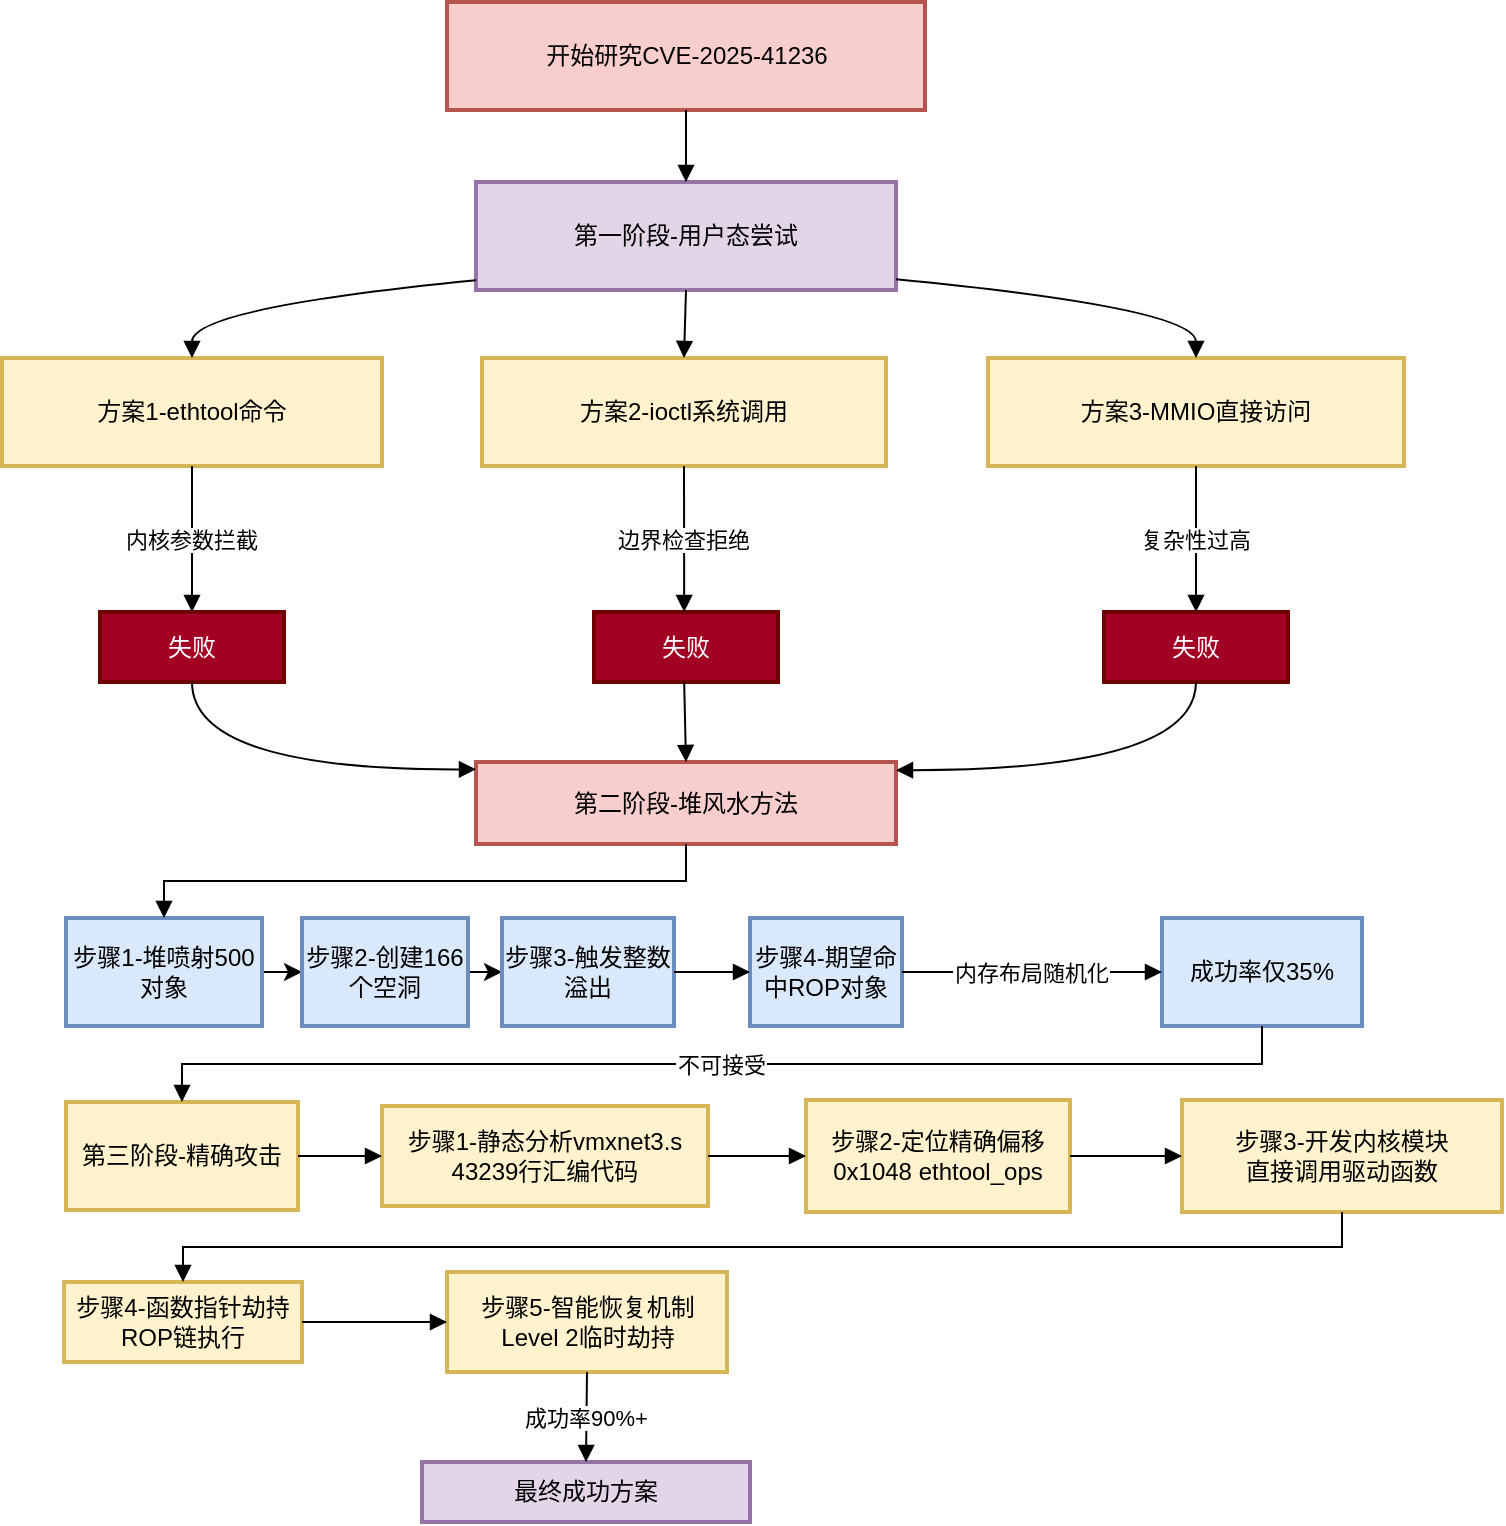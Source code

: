 <mxfile version="28.2.7">
  <diagram name="第 1 页" id="LaWED9Rk0BtdA1YwzJt0">
    <mxGraphModel dx="1888" dy="840" grid="0" gridSize="10" guides="1" tooltips="1" connect="1" arrows="1" fold="1" page="1" pageScale="1" pageWidth="827" pageHeight="1169" math="0" shadow="0">
      <root>
        <mxCell id="0" />
        <mxCell id="1" parent="0" />
        <mxCell id="jiC4GM_4Q_KSB2TzHKgm-9" value="开始研究CVE-2025-41236" style="whiteSpace=wrap;strokeWidth=2;fillColor=#f8cecc;strokeColor=#b85450;" parent="1" vertex="1">
          <mxGeometry x="242.5" y="100" width="239" height="54" as="geometry" />
        </mxCell>
        <mxCell id="jiC4GM_4Q_KSB2TzHKgm-10" value="第一阶段-用户态尝试" style="whiteSpace=wrap;strokeWidth=2;fillColor=#e1d5e7;strokeColor=#9673a6;" parent="1" vertex="1">
          <mxGeometry x="257" y="190" width="210" height="54" as="geometry" />
        </mxCell>
        <mxCell id="jiC4GM_4Q_KSB2TzHKgm-11" value="方案1-ethtool命令" style="whiteSpace=wrap;strokeWidth=2;fillColor=#fff2cc;strokeColor=#d6b656;" parent="1" vertex="1">
          <mxGeometry x="20" y="278" width="190" height="54" as="geometry" />
        </mxCell>
        <mxCell id="jiC4GM_4Q_KSB2TzHKgm-12" value="方案2-ioctl系统调用" style="whiteSpace=wrap;strokeWidth=2;fillColor=#fff2cc;strokeColor=#d6b656;" parent="1" vertex="1">
          <mxGeometry x="260" y="278" width="202" height="54" as="geometry" />
        </mxCell>
        <mxCell id="jiC4GM_4Q_KSB2TzHKgm-13" value="方案3-MMIO直接访问" style="whiteSpace=wrap;strokeWidth=2;fillColor=#fff2cc;strokeColor=#d6b656;" parent="1" vertex="1">
          <mxGeometry x="513" y="278" width="208" height="54" as="geometry" />
        </mxCell>
        <mxCell id="jiC4GM_4Q_KSB2TzHKgm-14" value="失败" style="whiteSpace=wrap;strokeWidth=2;fillColor=#a20025;fontColor=#ffffff;strokeColor=#6F0000;" parent="1" vertex="1">
          <mxGeometry x="69" y="405" width="92" height="35" as="geometry" />
        </mxCell>
        <mxCell id="jiC4GM_4Q_KSB2TzHKgm-15" value="失败" style="whiteSpace=wrap;strokeWidth=2;fillColor=#a20025;fontColor=#ffffff;strokeColor=#6F0000;" parent="1" vertex="1">
          <mxGeometry x="316" y="405" width="92" height="35" as="geometry" />
        </mxCell>
        <mxCell id="jiC4GM_4Q_KSB2TzHKgm-16" value="失败" style="whiteSpace=wrap;strokeWidth=2;fillColor=#a20025;fontColor=#ffffff;strokeColor=#6F0000;" parent="1" vertex="1">
          <mxGeometry x="571" y="405" width="92" height="35" as="geometry" />
        </mxCell>
        <mxCell id="jiC4GM_4Q_KSB2TzHKgm-17" value="第二阶段-堆风水方法" style="whiteSpace=wrap;strokeWidth=2;fillColor=#f8cecc;strokeColor=#b85450;" parent="1" vertex="1">
          <mxGeometry x="257" y="480" width="210" height="41" as="geometry" />
        </mxCell>
        <mxCell id="jiC4GM_4Q_KSB2TzHKgm-54" style="edgeStyle=orthogonalEdgeStyle;rounded=0;orthogonalLoop=1;jettySize=auto;html=1;exitX=1;exitY=0.5;exitDx=0;exitDy=0;" parent="1" source="jiC4GM_4Q_KSB2TzHKgm-18" target="jiC4GM_4Q_KSB2TzHKgm-19" edge="1">
          <mxGeometry relative="1" as="geometry" />
        </mxCell>
        <mxCell id="jiC4GM_4Q_KSB2TzHKgm-18" value="步骤1-堆喷射500对象" style="whiteSpace=wrap;strokeWidth=2;fillColor=#dae8fc;strokeColor=#6c8ebf;" parent="1" vertex="1">
          <mxGeometry x="52" y="558" width="98" height="54" as="geometry" />
        </mxCell>
        <mxCell id="jiC4GM_4Q_KSB2TzHKgm-55" style="edgeStyle=orthogonalEdgeStyle;rounded=0;orthogonalLoop=1;jettySize=auto;html=1;exitX=1;exitY=0.5;exitDx=0;exitDy=0;entryX=0;entryY=0.5;entryDx=0;entryDy=0;" parent="1" source="jiC4GM_4Q_KSB2TzHKgm-19" target="jiC4GM_4Q_KSB2TzHKgm-20" edge="1">
          <mxGeometry relative="1" as="geometry" />
        </mxCell>
        <mxCell id="jiC4GM_4Q_KSB2TzHKgm-19" value="步骤2-创建166个空洞" style="whiteSpace=wrap;strokeWidth=2;fillColor=#dae8fc;strokeColor=#6c8ebf;" parent="1" vertex="1">
          <mxGeometry x="170" y="558" width="83" height="54" as="geometry" />
        </mxCell>
        <mxCell id="jiC4GM_4Q_KSB2TzHKgm-20" value="步骤3-触发整数溢出" style="whiteSpace=wrap;strokeWidth=2;fillColor=#dae8fc;strokeColor=#6c8ebf;" parent="1" vertex="1">
          <mxGeometry x="270" y="558" width="86" height="54" as="geometry" />
        </mxCell>
        <mxCell id="jiC4GM_4Q_KSB2TzHKgm-21" value="步骤4-期望命中ROP对象" style="whiteSpace=wrap;strokeWidth=2;fillColor=#dae8fc;strokeColor=#6c8ebf;" parent="1" vertex="1">
          <mxGeometry x="394" y="558" width="76" height="54" as="geometry" />
        </mxCell>
        <mxCell id="jiC4GM_4Q_KSB2TzHKgm-22" value="成功率仅35%" style="whiteSpace=wrap;strokeWidth=2;fillColor=#dae8fc;strokeColor=#6c8ebf;" parent="1" vertex="1">
          <mxGeometry x="600" y="558" width="100" height="54" as="geometry" />
        </mxCell>
        <mxCell id="jiC4GM_4Q_KSB2TzHKgm-23" value="第三阶段-精确攻击" style="whiteSpace=wrap;strokeWidth=2;fillColor=#fff2cc;strokeColor=#d6b656;" parent="1" vertex="1">
          <mxGeometry x="52" y="650" width="116" height="54" as="geometry" />
        </mxCell>
        <mxCell id="jiC4GM_4Q_KSB2TzHKgm-24" value="步骤1-静态分析vmxnet3.s&#xa;43239行汇编代码" style="whiteSpace=wrap;strokeWidth=2;fillColor=#fff2cc;strokeColor=#d6b656;" parent="1" vertex="1">
          <mxGeometry x="210" y="652" width="163" height="50" as="geometry" />
        </mxCell>
        <mxCell id="jiC4GM_4Q_KSB2TzHKgm-25" value="步骤2-定位精确偏移&#xa;0x1048 ethtool_ops" style="whiteSpace=wrap;strokeWidth=2;fillColor=#fff2cc;strokeColor=#d6b656;" parent="1" vertex="1">
          <mxGeometry x="422" y="649" width="132" height="56" as="geometry" />
        </mxCell>
        <mxCell id="jiC4GM_4Q_KSB2TzHKgm-26" value="步骤3-开发内核模块&#xa;直接调用驱动函数" style="whiteSpace=wrap;strokeWidth=2;fillColor=#fff2cc;strokeColor=#d6b656;" parent="1" vertex="1">
          <mxGeometry x="610" y="649" width="160" height="56" as="geometry" />
        </mxCell>
        <mxCell id="jiC4GM_4Q_KSB2TzHKgm-27" value="步骤4-函数指针劫持&#xa;ROP链执行" style="whiteSpace=wrap;strokeWidth=2;fillColor=#fff2cc;strokeColor=#d6b656;" parent="1" vertex="1">
          <mxGeometry x="51" y="740" width="119" height="40" as="geometry" />
        </mxCell>
        <mxCell id="jiC4GM_4Q_KSB2TzHKgm-28" value="步骤5-智能恢复机制&#xa;Level 2临时劫持" style="whiteSpace=wrap;strokeWidth=2;fillColor=#fff2cc;strokeColor=#d6b656;" parent="1" vertex="1">
          <mxGeometry x="242.5" y="735" width="140" height="50" as="geometry" />
        </mxCell>
        <mxCell id="jiC4GM_4Q_KSB2TzHKgm-29" value="最终成功方案" style="whiteSpace=wrap;strokeWidth=2;fillColor=#e1d5e7;strokeColor=#9673a6;" parent="1" vertex="1">
          <mxGeometry x="230" y="830" width="164" height="30" as="geometry" />
        </mxCell>
        <mxCell id="jiC4GM_4Q_KSB2TzHKgm-31" value="" style="curved=1;startArrow=none;endArrow=block;exitX=0.5;exitY=1;entryX=0.5;entryY=0;rounded=0;" parent="1" source="jiC4GM_4Q_KSB2TzHKgm-9" target="jiC4GM_4Q_KSB2TzHKgm-10" edge="1">
          <mxGeometry relative="1" as="geometry">
            <Array as="points" />
          </mxGeometry>
        </mxCell>
        <mxCell id="jiC4GM_4Q_KSB2TzHKgm-32" value="" style="curved=1;startArrow=none;endArrow=block;exitX=0;exitY=0.91;entryX=0.5;entryY=0;rounded=0;" parent="1" source="jiC4GM_4Q_KSB2TzHKgm-10" target="jiC4GM_4Q_KSB2TzHKgm-11" edge="1">
          <mxGeometry relative="1" as="geometry">
            <Array as="points">
              <mxPoint x="115" y="253" />
            </Array>
          </mxGeometry>
        </mxCell>
        <mxCell id="jiC4GM_4Q_KSB2TzHKgm-33" value="" style="curved=1;startArrow=none;endArrow=block;exitX=0.5;exitY=1;entryX=0.5;entryY=0;rounded=0;" parent="1" source="jiC4GM_4Q_KSB2TzHKgm-10" target="jiC4GM_4Q_KSB2TzHKgm-12" edge="1">
          <mxGeometry relative="1" as="geometry">
            <Array as="points" />
          </mxGeometry>
        </mxCell>
        <mxCell id="jiC4GM_4Q_KSB2TzHKgm-34" value="" style="curved=1;startArrow=none;endArrow=block;exitX=1;exitY=0.9;entryX=0.5;entryY=0;rounded=0;" parent="1" source="jiC4GM_4Q_KSB2TzHKgm-10" target="jiC4GM_4Q_KSB2TzHKgm-13" edge="1">
          <mxGeometry relative="1" as="geometry">
            <Array as="points">
              <mxPoint x="617" y="253" />
            </Array>
          </mxGeometry>
        </mxCell>
        <mxCell id="jiC4GM_4Q_KSB2TzHKgm-35" value="内核参数拦截" style="curved=1;startArrow=none;endArrow=block;exitX=0.5;exitY=1;entryX=0.5;entryY=0;rounded=0;" parent="1" source="jiC4GM_4Q_KSB2TzHKgm-11" target="jiC4GM_4Q_KSB2TzHKgm-14" edge="1">
          <mxGeometry relative="1" as="geometry">
            <Array as="points" />
          </mxGeometry>
        </mxCell>
        <mxCell id="jiC4GM_4Q_KSB2TzHKgm-36" value="边界检查拒绝" style="curved=1;startArrow=none;endArrow=block;exitX=0.5;exitY=1;entryX=0.49;entryY=0;rounded=0;" parent="1" source="jiC4GM_4Q_KSB2TzHKgm-12" target="jiC4GM_4Q_KSB2TzHKgm-15" edge="1">
          <mxGeometry relative="1" as="geometry">
            <Array as="points" />
          </mxGeometry>
        </mxCell>
        <mxCell id="jiC4GM_4Q_KSB2TzHKgm-37" value="复杂性过高" style="curved=1;startArrow=none;endArrow=block;exitX=0.5;exitY=1;entryX=0.5;entryY=0;rounded=0;" parent="1" source="jiC4GM_4Q_KSB2TzHKgm-13" target="jiC4GM_4Q_KSB2TzHKgm-16" edge="1">
          <mxGeometry relative="1" as="geometry">
            <Array as="points" />
          </mxGeometry>
        </mxCell>
        <mxCell id="jiC4GM_4Q_KSB2TzHKgm-38" value="" style="curved=1;startArrow=none;endArrow=block;exitX=0.5;exitY=1;entryX=0;entryY=0.09;rounded=0;" parent="1" source="jiC4GM_4Q_KSB2TzHKgm-14" target="jiC4GM_4Q_KSB2TzHKgm-17" edge="1">
          <mxGeometry relative="1" as="geometry">
            <Array as="points">
              <mxPoint x="115" y="484" />
            </Array>
          </mxGeometry>
        </mxCell>
        <mxCell id="jiC4GM_4Q_KSB2TzHKgm-39" value="" style="curved=1;startArrow=none;endArrow=block;exitX=0.49;exitY=1;entryX=0.5;entryY=0;rounded=0;" parent="1" source="jiC4GM_4Q_KSB2TzHKgm-15" target="jiC4GM_4Q_KSB2TzHKgm-17" edge="1">
          <mxGeometry relative="1" as="geometry">
            <Array as="points" />
          </mxGeometry>
        </mxCell>
        <mxCell id="jiC4GM_4Q_KSB2TzHKgm-40" value="" style="curved=1;startArrow=none;endArrow=block;exitX=0.5;exitY=1;entryX=1;entryY=0.1;rounded=0;" parent="1" source="jiC4GM_4Q_KSB2TzHKgm-16" target="jiC4GM_4Q_KSB2TzHKgm-17" edge="1">
          <mxGeometry relative="1" as="geometry">
            <Array as="points">
              <mxPoint x="617" y="484" />
            </Array>
          </mxGeometry>
        </mxCell>
        <mxCell id="jiC4GM_4Q_KSB2TzHKgm-41" value="" style="startArrow=none;endArrow=block;exitX=0.5;exitY=1;entryX=0.5;entryY=0;rounded=0;strokeColor=default;edgeStyle=orthogonalEdgeStyle;" parent="1" source="jiC4GM_4Q_KSB2TzHKgm-17" target="jiC4GM_4Q_KSB2TzHKgm-18" edge="1">
          <mxGeometry relative="1" as="geometry" />
        </mxCell>
        <mxCell id="jiC4GM_4Q_KSB2TzHKgm-44" value="" style="curved=1;startArrow=none;endArrow=block;exitX=1;exitY=0.5;entryX=0;entryY=0.5;rounded=0;exitDx=0;exitDy=0;entryDx=0;entryDy=0;" parent="1" source="jiC4GM_4Q_KSB2TzHKgm-20" target="jiC4GM_4Q_KSB2TzHKgm-21" edge="1">
          <mxGeometry relative="1" as="geometry">
            <Array as="points" />
          </mxGeometry>
        </mxCell>
        <mxCell id="jiC4GM_4Q_KSB2TzHKgm-45" value="内存布局随机化" style="curved=1;startArrow=none;endArrow=block;exitX=1;exitY=0.5;entryX=0;entryY=0.5;rounded=0;exitDx=0;exitDy=0;entryDx=0;entryDy=0;" parent="1" source="jiC4GM_4Q_KSB2TzHKgm-21" target="jiC4GM_4Q_KSB2TzHKgm-22" edge="1">
          <mxGeometry relative="1" as="geometry">
            <Array as="points" />
          </mxGeometry>
        </mxCell>
        <mxCell id="jiC4GM_4Q_KSB2TzHKgm-46" value="不可接受" style="startArrow=none;endArrow=block;exitX=0.5;exitY=1;entryX=0.5;entryY=0;rounded=0;edgeStyle=orthogonalEdgeStyle;" parent="1" source="jiC4GM_4Q_KSB2TzHKgm-22" target="jiC4GM_4Q_KSB2TzHKgm-23" edge="1">
          <mxGeometry relative="1" as="geometry" />
        </mxCell>
        <mxCell id="jiC4GM_4Q_KSB2TzHKgm-47" value="" style="curved=1;startArrow=none;endArrow=block;exitX=1;exitY=0.5;entryX=0;entryY=0.5;rounded=0;exitDx=0;exitDy=0;entryDx=0;entryDy=0;" parent="1" source="jiC4GM_4Q_KSB2TzHKgm-23" target="jiC4GM_4Q_KSB2TzHKgm-24" edge="1">
          <mxGeometry relative="1" as="geometry">
            <Array as="points" />
          </mxGeometry>
        </mxCell>
        <mxCell id="jiC4GM_4Q_KSB2TzHKgm-48" value="" style="curved=1;startArrow=none;endArrow=block;exitX=1;exitY=0.5;entryX=0;entryY=0.5;rounded=0;exitDx=0;exitDy=0;entryDx=0;entryDy=0;" parent="1" source="jiC4GM_4Q_KSB2TzHKgm-24" target="jiC4GM_4Q_KSB2TzHKgm-25" edge="1">
          <mxGeometry relative="1" as="geometry">
            <Array as="points" />
          </mxGeometry>
        </mxCell>
        <mxCell id="jiC4GM_4Q_KSB2TzHKgm-49" value="" style="curved=1;startArrow=none;endArrow=block;exitX=1;exitY=0.5;entryX=0;entryY=0.5;rounded=0;exitDx=0;exitDy=0;entryDx=0;entryDy=0;" parent="1" source="jiC4GM_4Q_KSB2TzHKgm-25" target="jiC4GM_4Q_KSB2TzHKgm-26" edge="1">
          <mxGeometry relative="1" as="geometry">
            <Array as="points" />
          </mxGeometry>
        </mxCell>
        <mxCell id="jiC4GM_4Q_KSB2TzHKgm-50" value="" style="startArrow=none;endArrow=block;exitX=0.5;exitY=1;entryX=0.5;entryY=0;rounded=0;edgeStyle=orthogonalEdgeStyle;" parent="1" source="jiC4GM_4Q_KSB2TzHKgm-26" target="jiC4GM_4Q_KSB2TzHKgm-27" edge="1">
          <mxGeometry relative="1" as="geometry" />
        </mxCell>
        <mxCell id="jiC4GM_4Q_KSB2TzHKgm-51" value="" style="curved=1;startArrow=none;endArrow=block;exitX=1;exitY=0.5;entryX=0;entryY=0.5;rounded=0;exitDx=0;exitDy=0;entryDx=0;entryDy=0;" parent="1" source="jiC4GM_4Q_KSB2TzHKgm-27" target="jiC4GM_4Q_KSB2TzHKgm-28" edge="1">
          <mxGeometry relative="1" as="geometry">
            <Array as="points" />
          </mxGeometry>
        </mxCell>
        <mxCell id="jiC4GM_4Q_KSB2TzHKgm-52" value="成功率90%+" style="curved=1;startArrow=none;endArrow=block;exitX=0.5;exitY=1;entryX=0.5;entryY=0;rounded=0;" parent="1" source="jiC4GM_4Q_KSB2TzHKgm-28" target="jiC4GM_4Q_KSB2TzHKgm-29" edge="1">
          <mxGeometry relative="1" as="geometry">
            <Array as="points" />
          </mxGeometry>
        </mxCell>
      </root>
    </mxGraphModel>
  </diagram>
</mxfile>
